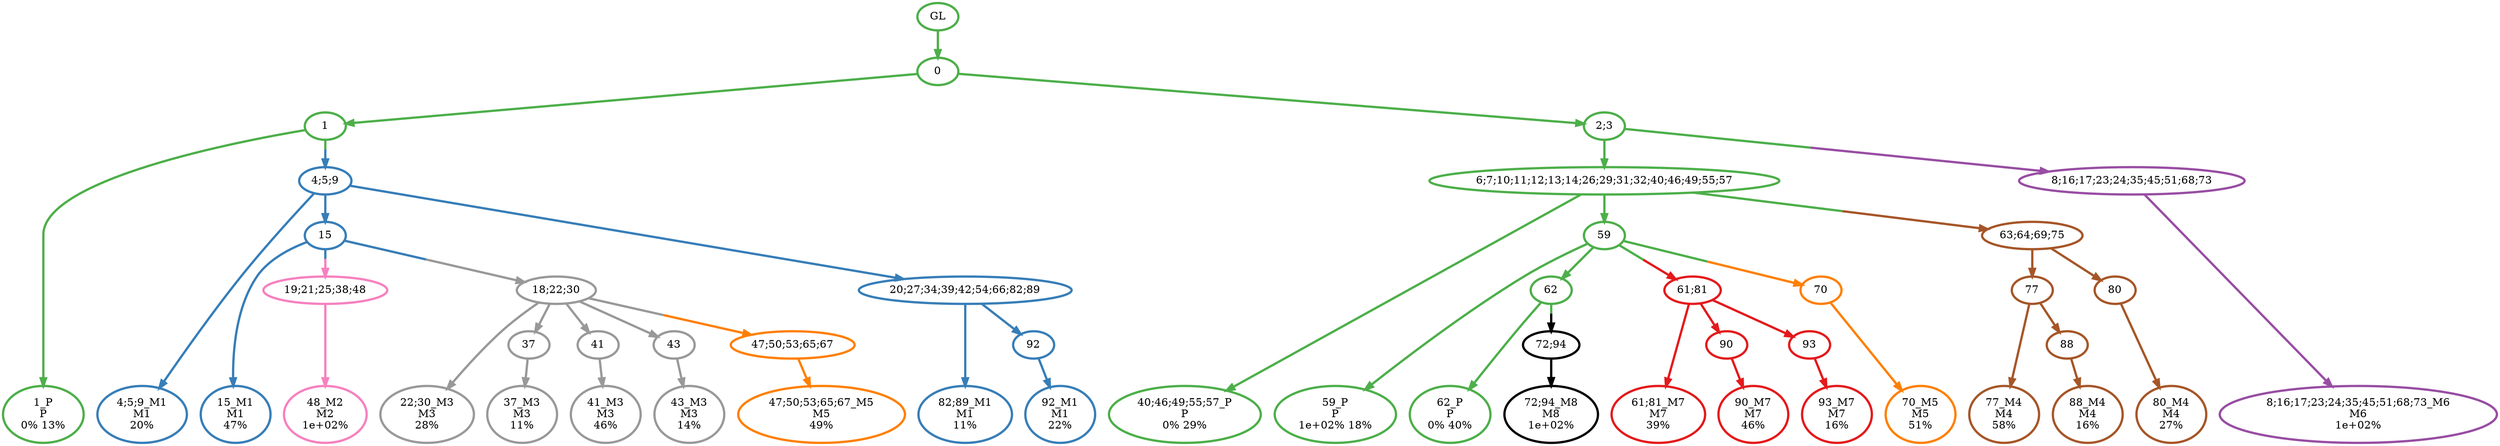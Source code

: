 digraph T {
	{
		rank=same
		46 [penwidth=3,colorscheme=set19,color=3,label="1_P\nP\n0% 13%"]
		43 [penwidth=3,colorscheme=set19,color=3,label="40;46;49;55;57_P\nP\n0% 29%"]
		41 [penwidth=3,colorscheme=set19,color=3,label="59_P\nP\n1e+02% 18%"]
		39 [penwidth=3,colorscheme=set19,color=3,label="62_P\nP\n0% 40%"]
		38 [penwidth=3,colorscheme=set19,color=2,label="4;5;9_M1\nM1\n20%"]
		36 [penwidth=3,colorscheme=set19,color=2,label="15_M1\nM1\n47%"]
		34 [penwidth=3,colorscheme=set19,color=2,label="82;89_M1\nM1\n11%"]
		32 [penwidth=3,colorscheme=set19,color=2,label="92_M1\nM1\n22%"]
		31 [penwidth=3,colorscheme=set19,color=8,label="48_M2\nM2\n1e+02%"]
		30 [penwidth=3,colorscheme=set19,color=9,label="22;30_M3\nM3\n28%"]
		28 [penwidth=3,colorscheme=set19,color=9,label="37_M3\nM3\n11%"]
		26 [penwidth=3,colorscheme=set19,color=9,label="41_M3\nM3\n46%"]
		24 [penwidth=3,colorscheme=set19,color=9,label="43_M3\nM3\n14%"]
		22 [penwidth=3,colorscheme=set19,color=7,label="77_M4\nM4\n58%"]
		20 [penwidth=3,colorscheme=set19,color=7,label="88_M4\nM4\n16%"]
		18 [penwidth=3,colorscheme=set19,color=7,label="80_M4\nM4\n27%"]
		17 [penwidth=3,colorscheme=set19,color=5,label="47;50;53;65;67_M5\nM5\n49%"]
		16 [penwidth=3,colorscheme=set19,color=5,label="70_M5\nM5\n51%"]
		15 [penwidth=3,colorscheme=set19,color=4,label="8;16;17;23;24;35;45;51;68;73_M6\nM6\n1e+02%"]
		14 [penwidth=3,colorscheme=set19,color=1,label="61;81_M7\nM7\n39%"]
		12 [penwidth=3,colorscheme=set19,color=1,label="90_M7\nM7\n46%"]
		10 [penwidth=3,colorscheme=set19,color=1,label="93_M7\nM7\n16%"]
		9 [penwidth=3,colorscheme=set19,color=10,label="72;94_M8\nM8\n1e+02%"]
	}
	49 [penwidth=3,colorscheme=set19,color=3,label="GL"]
	48 [penwidth=3,colorscheme=set19,color=3,label="0"]
	47 [penwidth=3,colorscheme=set19,color=3,label="1"]
	45 [penwidth=3,colorscheme=set19,color=3,label="2;3"]
	44 [penwidth=3,colorscheme=set19,color=3,label="6;7;10;11;12;13;14;26;29;31;32;40;46;49;55;57"]
	42 [penwidth=3,colorscheme=set19,color=3,label="59"]
	40 [penwidth=3,colorscheme=set19,color=3,label="62"]
	37 [penwidth=3,colorscheme=set19,color=2,label="15"]
	35 [penwidth=3,colorscheme=set19,color=2,label="20;27;34;39;42;54;66;82;89"]
	33 [penwidth=3,colorscheme=set19,color=2,label="92"]
	29 [penwidth=3,colorscheme=set19,color=9,label="37"]
	27 [penwidth=3,colorscheme=set19,color=9,label="41"]
	25 [penwidth=3,colorscheme=set19,color=9,label="43"]
	23 [penwidth=3,colorscheme=set19,color=7,label="77"]
	21 [penwidth=3,colorscheme=set19,color=7,label="88"]
	19 [penwidth=3,colorscheme=set19,color=7,label="80"]
	13 [penwidth=3,colorscheme=set19,color=1,label="90"]
	11 [penwidth=3,colorscheme=set19,color=1,label="93"]
	8 [penwidth=3,colorscheme=set19,color=5,label="47;50;53;65;67"]
	7 [penwidth=3,colorscheme=set19,color=8,label="19;21;25;38;48"]
	6 [penwidth=3,colorscheme=set19,color=9,label="18;22;30"]
	5 [penwidth=3,colorscheme=set19,color=10,label="72;94"]
	4 [penwidth=3,colorscheme=set19,color=1,label="61;81"]
	3 [penwidth=3,colorscheme=set19,color=7,label="63;64;69;75"]
	2 [penwidth=3,colorscheme=set19,color=4,label="8;16;17;23;24;35;45;51;68;73"]
	1 [penwidth=3,colorscheme=set19,color=5,label="70"]
	0 [penwidth=3,colorscheme=set19,color=2,label="4;5;9"]
	49 -> 48 [penwidth=3,colorscheme=set19,color=3]
	48 -> 47 [penwidth=3,colorscheme=set19,color=3]
	48 -> 45 [penwidth=3,colorscheme=set19,color=3]
	47 -> 46 [penwidth=3,colorscheme=set19,color=3]
	47 -> 0 [penwidth=3,colorscheme=set19,color="3;0.5:2"]
	45 -> 44 [penwidth=3,colorscheme=set19,color=3]
	45 -> 2 [penwidth=3,colorscheme=set19,color="3;0.5:4"]
	44 -> 43 [penwidth=3,colorscheme=set19,color=3]
	44 -> 42 [penwidth=3,colorscheme=set19,color=3]
	44 -> 3 [penwidth=3,colorscheme=set19,color="3;0.5:7"]
	42 -> 41 [penwidth=3,colorscheme=set19,color=3]
	42 -> 40 [penwidth=3,colorscheme=set19,color=3]
	42 -> 4 [penwidth=3,colorscheme=set19,color="3;0.5:1"]
	42 -> 1 [penwidth=3,colorscheme=set19,color="3;0.5:5"]
	40 -> 39 [penwidth=3,colorscheme=set19,color=3]
	40 -> 5 [penwidth=3,colorscheme=set19,color="3;0.5:10"]
	37 -> 36 [penwidth=3,colorscheme=set19,color=2]
	37 -> 6 [penwidth=3,colorscheme=set19,color="2;0.5:9"]
	37 -> 7 [penwidth=3,colorscheme=set19,color="2;0.5:8"]
	35 -> 34 [penwidth=3,colorscheme=set19,color=2]
	35 -> 33 [penwidth=3,colorscheme=set19,color=2]
	33 -> 32 [penwidth=3,colorscheme=set19,color=2]
	29 -> 28 [penwidth=3,colorscheme=set19,color=9]
	27 -> 26 [penwidth=3,colorscheme=set19,color=9]
	25 -> 24 [penwidth=3,colorscheme=set19,color=9]
	23 -> 22 [penwidth=3,colorscheme=set19,color=7]
	23 -> 21 [penwidth=3,colorscheme=set19,color=7]
	21 -> 20 [penwidth=3,colorscheme=set19,color=7]
	19 -> 18 [penwidth=3,colorscheme=set19,color=7]
	13 -> 12 [penwidth=3,colorscheme=set19,color=1]
	11 -> 10 [penwidth=3,colorscheme=set19,color=1]
	8 -> 17 [penwidth=3,colorscheme=set19,color=5]
	7 -> 31 [penwidth=3,colorscheme=set19,color=8]
	6 -> 30 [penwidth=3,colorscheme=set19,color=9]
	6 -> 29 [penwidth=3,colorscheme=set19,color=9]
	6 -> 27 [penwidth=3,colorscheme=set19,color=9]
	6 -> 25 [penwidth=3,colorscheme=set19,color=9]
	6 -> 8 [penwidth=3,colorscheme=set19,color="9;0.5:5"]
	5 -> 9 [penwidth=3,colorscheme=set19,color=10]
	4 -> 14 [penwidth=3,colorscheme=set19,color=1]
	4 -> 13 [penwidth=3,colorscheme=set19,color=1]
	4 -> 11 [penwidth=3,colorscheme=set19,color=1]
	3 -> 23 [penwidth=3,colorscheme=set19,color=7]
	3 -> 19 [penwidth=3,colorscheme=set19,color=7]
	2 -> 15 [penwidth=3,colorscheme=set19,color=4]
	1 -> 16 [penwidth=3,colorscheme=set19,color=5]
	0 -> 38 [penwidth=3,colorscheme=set19,color=2]
	0 -> 37 [penwidth=3,colorscheme=set19,color=2]
	0 -> 35 [penwidth=3,colorscheme=set19,color=2]
}
